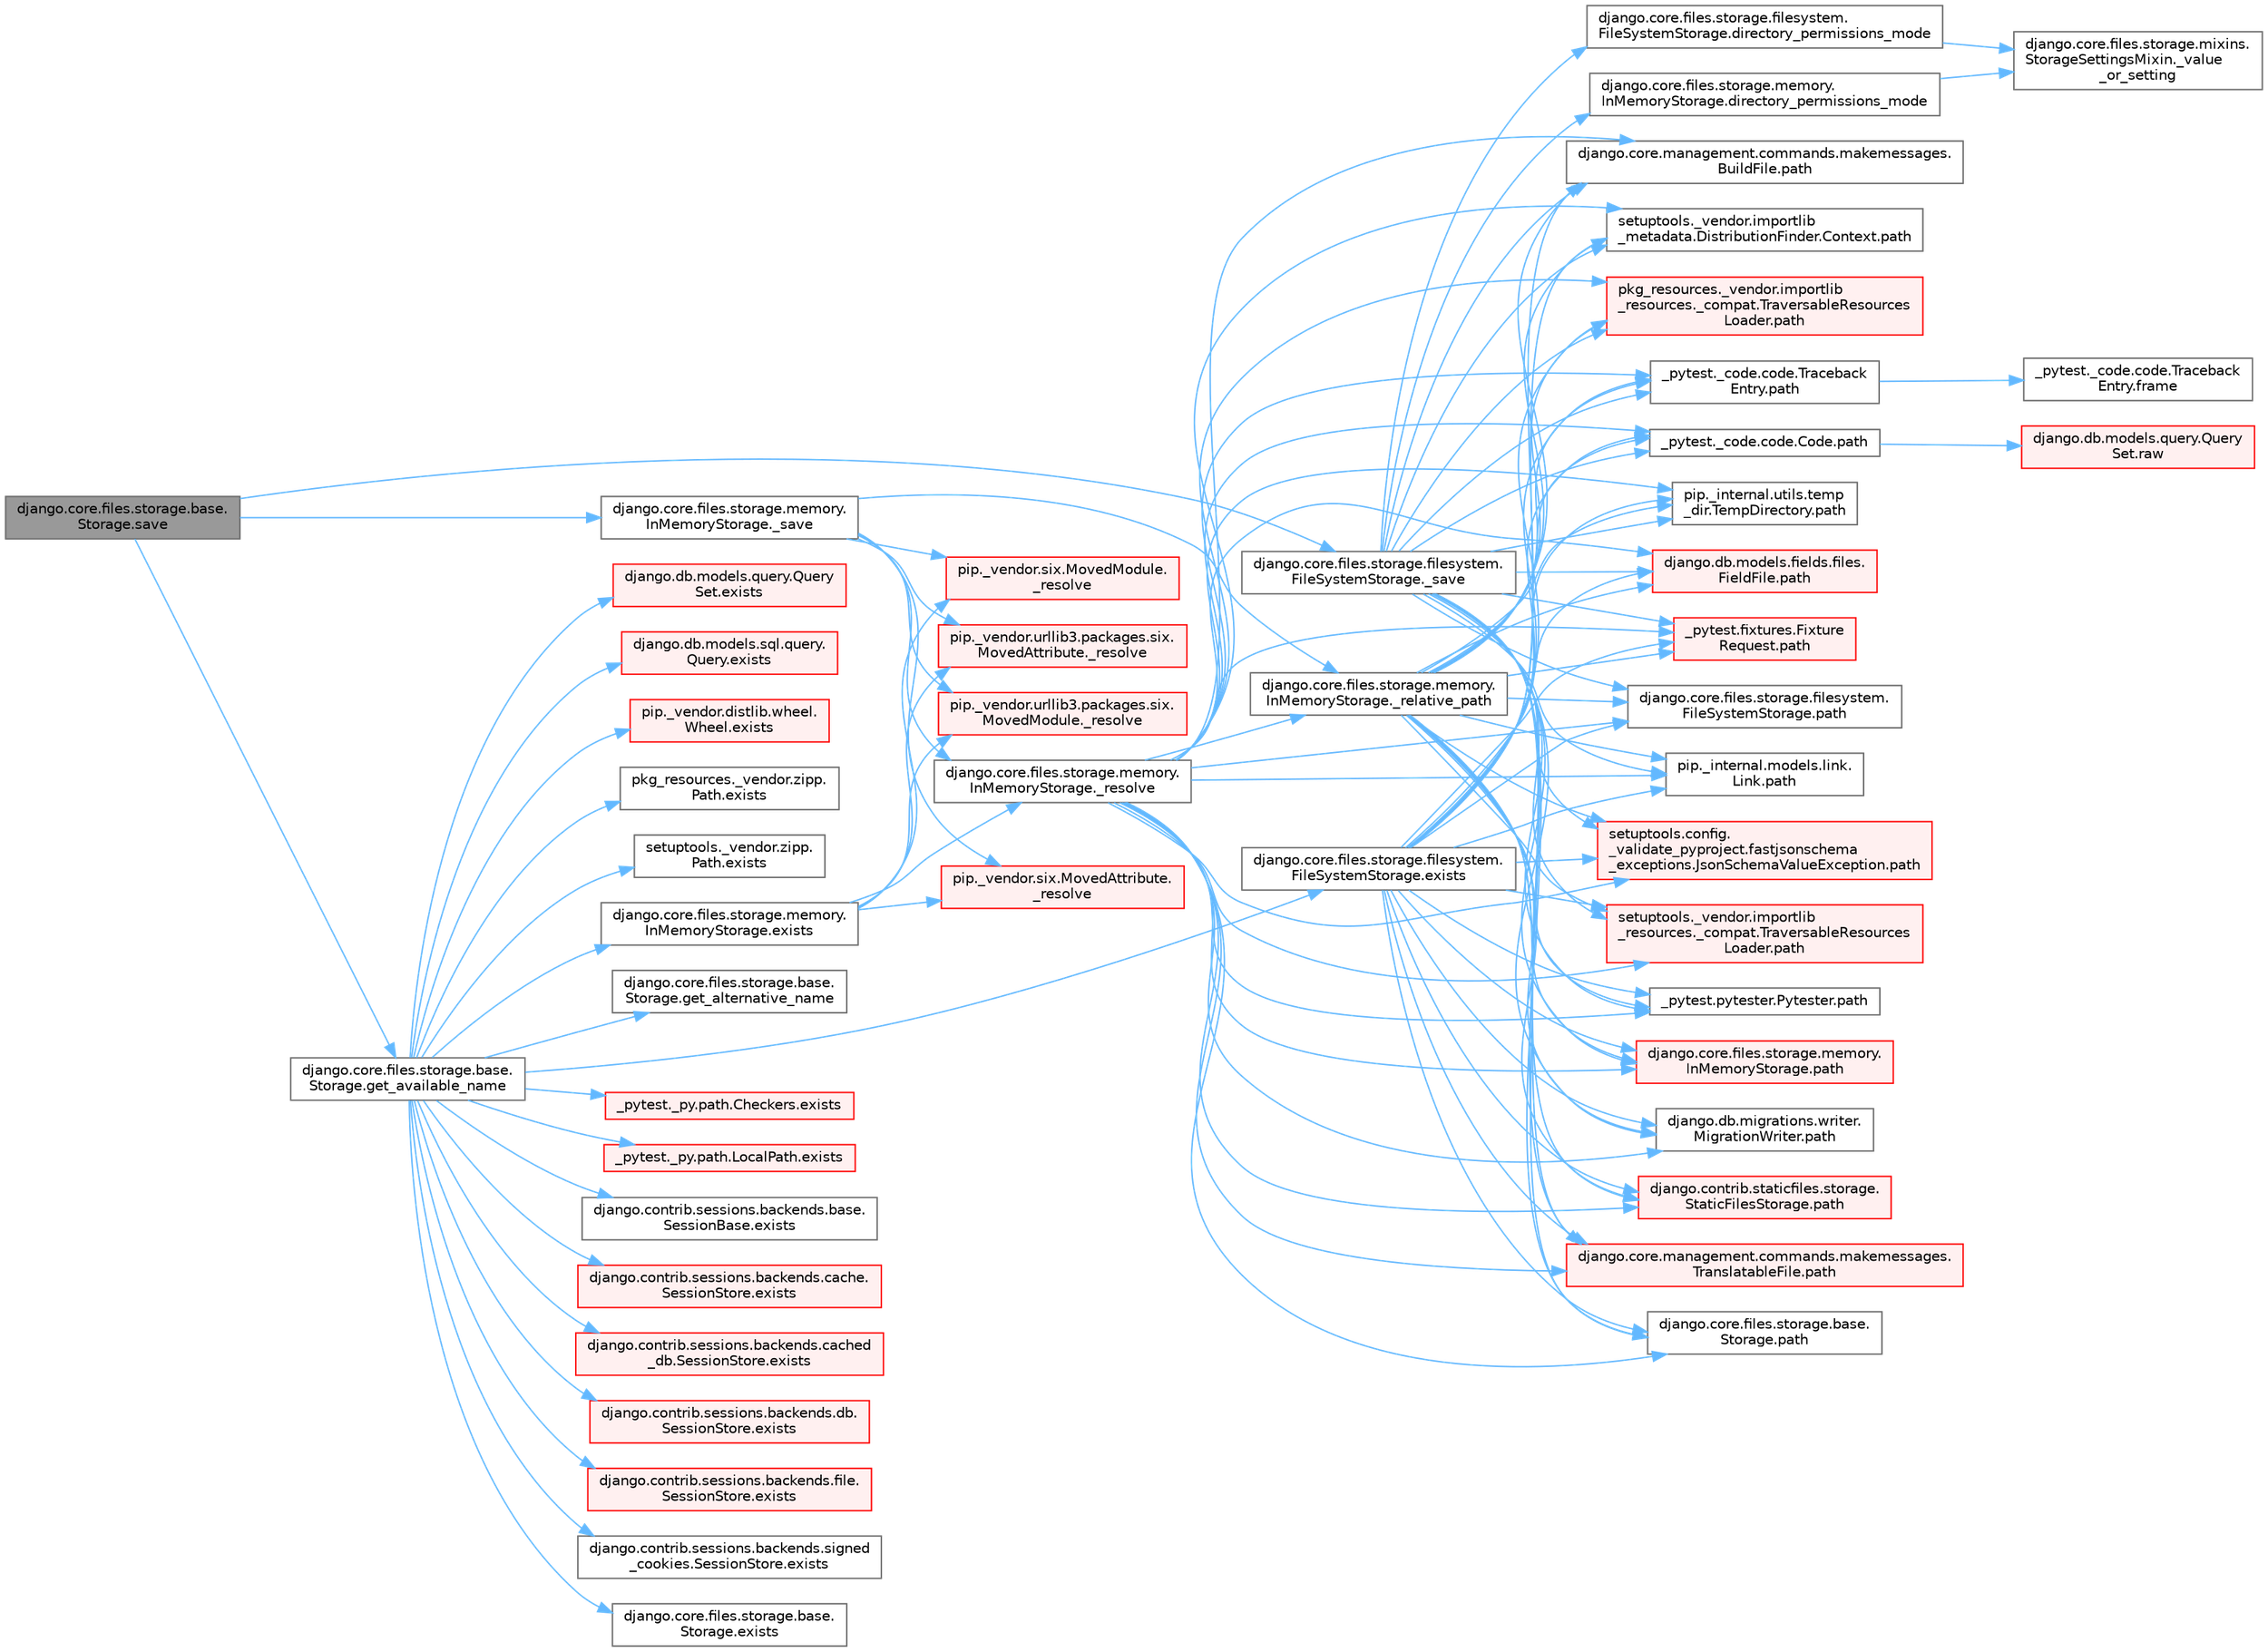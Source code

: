 digraph "django.core.files.storage.base.Storage.save"
{
 // LATEX_PDF_SIZE
  bgcolor="transparent";
  edge [fontname=Helvetica,fontsize=10,labelfontname=Helvetica,labelfontsize=10];
  node [fontname=Helvetica,fontsize=10,shape=box,height=0.2,width=0.4];
  rankdir="LR";
  Node1 [id="Node000001",label="django.core.files.storage.base.\lStorage.save",height=0.2,width=0.4,color="gray40", fillcolor="grey60", style="filled", fontcolor="black",tooltip=" "];
  Node1 -> Node2 [id="edge1_Node000001_Node000002",color="steelblue1",style="solid",tooltip=" "];
  Node2 [id="Node000002",label="django.core.files.storage.filesystem.\lFileSystemStorage._save",height=0.2,width=0.4,color="grey40", fillcolor="white", style="filled",URL="$classdjango_1_1core_1_1files_1_1storage_1_1filesystem_1_1_file_system_storage.html#adbe53c076907f538c9edd1ec24814172",tooltip=" "];
  Node2 -> Node3 [id="edge2_Node000002_Node000003",color="steelblue1",style="solid",tooltip=" "];
  Node3 [id="Node000003",label="django.core.files.storage.filesystem.\lFileSystemStorage.directory_permissions_mode",height=0.2,width=0.4,color="grey40", fillcolor="white", style="filled",URL="$classdjango_1_1core_1_1files_1_1storage_1_1filesystem_1_1_file_system_storage.html#af57794198680c4b92de903681ba4de2d",tooltip=" "];
  Node3 -> Node4 [id="edge3_Node000003_Node000004",color="steelblue1",style="solid",tooltip=" "];
  Node4 [id="Node000004",label="django.core.files.storage.mixins.\lStorageSettingsMixin._value\l_or_setting",height=0.2,width=0.4,color="grey40", fillcolor="white", style="filled",URL="$classdjango_1_1core_1_1files_1_1storage_1_1mixins_1_1_storage_settings_mixin.html#ae7828b7a6aa070fd86fad974406310fc",tooltip=" "];
  Node2 -> Node5 [id="edge4_Node000002_Node000005",color="steelblue1",style="solid",tooltip=" "];
  Node5 [id="Node000005",label="django.core.files.storage.memory.\lInMemoryStorage.directory_permissions_mode",height=0.2,width=0.4,color="grey40", fillcolor="white", style="filled",URL="$classdjango_1_1core_1_1files_1_1storage_1_1memory_1_1_in_memory_storage.html#a6b0e2997ce6dc10e2f110681f772ae57",tooltip=" "];
  Node5 -> Node4 [id="edge5_Node000005_Node000004",color="steelblue1",style="solid",tooltip=" "];
  Node2 -> Node6 [id="edge6_Node000002_Node000006",color="steelblue1",style="solid",tooltip=" "];
  Node6 [id="Node000006",label="_pytest._code.code.Code.path",height=0.2,width=0.4,color="grey40", fillcolor="white", style="filled",URL="$class__pytest_1_1__code_1_1code_1_1_code.html#a1dae55e90750fe77c7517f806a14d864",tooltip=" "];
  Node6 -> Node7 [id="edge7_Node000006_Node000007",color="steelblue1",style="solid",tooltip=" "];
  Node7 [id="Node000007",label="django.db.models.query.Query\lSet.raw",height=0.2,width=0.4,color="red", fillcolor="#FFF0F0", style="filled",URL="$classdjango_1_1db_1_1models_1_1query_1_1_query_set.html#abce199e3993658459fb2f7c2719daa45",tooltip="PUBLIC METHODS THAT RETURN A QUERYSET SUBCLASS #."];
  Node2 -> Node18 [id="edge8_Node000002_Node000018",color="steelblue1",style="solid",tooltip=" "];
  Node18 [id="Node000018",label="_pytest._code.code.Traceback\lEntry.path",height=0.2,width=0.4,color="grey40", fillcolor="white", style="filled",URL="$class__pytest_1_1__code_1_1code_1_1_traceback_entry.html#a5a88b9ae4623733566450a9e7d8387c0",tooltip=" "];
  Node18 -> Node19 [id="edge9_Node000018_Node000019",color="steelblue1",style="solid",tooltip=" "];
  Node19 [id="Node000019",label="_pytest._code.code.Traceback\lEntry.frame",height=0.2,width=0.4,color="grey40", fillcolor="white", style="filled",URL="$class__pytest_1_1__code_1_1code_1_1_traceback_entry.html#a8592e8aeeb3804602a1d6c85fc427f1b",tooltip=" "];
  Node2 -> Node20 [id="edge10_Node000002_Node000020",color="steelblue1",style="solid",tooltip=" "];
  Node20 [id="Node000020",label="_pytest.fixtures.Fixture\lRequest.path",height=0.2,width=0.4,color="red", fillcolor="#FFF0F0", style="filled",URL="$class__pytest_1_1fixtures_1_1_fixture_request.html#a6f6db59812d121b54cd67d5e434e1451",tooltip=" "];
  Node2 -> Node26 [id="edge11_Node000002_Node000026",color="steelblue1",style="solid",tooltip=" "];
  Node26 [id="Node000026",label="_pytest.pytester.Pytester.path",height=0.2,width=0.4,color="grey40", fillcolor="white", style="filled",URL="$class__pytest_1_1pytester_1_1_pytester.html#a403c804f74a87f5e5705774fa896cc1f",tooltip=" "];
  Node2 -> Node27 [id="edge12_Node000002_Node000027",color="steelblue1",style="solid",tooltip=" "];
  Node27 [id="Node000027",label="django.contrib.staticfiles.storage.\lStaticFilesStorage.path",height=0.2,width=0.4,color="red", fillcolor="#FFF0F0", style="filled",URL="$classdjango_1_1contrib_1_1staticfiles_1_1storage_1_1_static_files_storage.html#a4e96cc92fbde7423d1b74f3a50fc0bf6",tooltip=" "];
  Node2 -> Node472 [id="edge13_Node000002_Node000472",color="steelblue1",style="solid",tooltip=" "];
  Node472 [id="Node000472",label="django.core.files.storage.base.\lStorage.path",height=0.2,width=0.4,color="grey40", fillcolor="white", style="filled",URL="$classdjango_1_1core_1_1files_1_1storage_1_1base_1_1_storage.html#a9be8d49a55131dbbab2c5fd57f7e772c",tooltip=" "];
  Node2 -> Node473 [id="edge14_Node000002_Node000473",color="steelblue1",style="solid",tooltip=" "];
  Node473 [id="Node000473",label="django.core.files.storage.filesystem.\lFileSystemStorage.path",height=0.2,width=0.4,color="grey40", fillcolor="white", style="filled",URL="$classdjango_1_1core_1_1files_1_1storage_1_1filesystem_1_1_file_system_storage.html#abf8a7e88eedec3e1b2ea965cc0858d17",tooltip=" "];
  Node2 -> Node474 [id="edge15_Node000002_Node000474",color="steelblue1",style="solid",tooltip=" "];
  Node474 [id="Node000474",label="django.core.files.storage.memory.\lInMemoryStorage.path",height=0.2,width=0.4,color="red", fillcolor="#FFF0F0", style="filled",URL="$classdjango_1_1core_1_1files_1_1storage_1_1memory_1_1_in_memory_storage.html#a466c8e28fd11839318d2e4454b8ef89f",tooltip=" "];
  Node2 -> Node478 [id="edge16_Node000002_Node000478",color="steelblue1",style="solid",tooltip=" "];
  Node478 [id="Node000478",label="django.core.management.commands.makemessages.\lBuildFile.path",height=0.2,width=0.4,color="grey40", fillcolor="white", style="filled",URL="$classdjango_1_1core_1_1management_1_1commands_1_1makemessages_1_1_build_file.html#ac06388718e902543bc00a7c6565105fc",tooltip=" "];
  Node2 -> Node479 [id="edge17_Node000002_Node000479",color="steelblue1",style="solid",tooltip=" "];
  Node479 [id="Node000479",label="django.core.management.commands.makemessages.\lTranslatableFile.path",height=0.2,width=0.4,color="red", fillcolor="#FFF0F0", style="filled",URL="$classdjango_1_1core_1_1management_1_1commands_1_1makemessages_1_1_translatable_file.html#ad851d5e6b8a65f5915ccfd4a30fb8026",tooltip=" "];
  Node2 -> Node480 [id="edge18_Node000002_Node000480",color="steelblue1",style="solid",tooltip=" "];
  Node480 [id="Node000480",label="django.db.migrations.writer.\lMigrationWriter.path",height=0.2,width=0.4,color="grey40", fillcolor="white", style="filled",URL="$classdjango_1_1db_1_1migrations_1_1writer_1_1_migration_writer.html#a45469d67e8f80996c982470d36136184",tooltip=" "];
  Node2 -> Node481 [id="edge19_Node000002_Node000481",color="steelblue1",style="solid",tooltip=" "];
  Node481 [id="Node000481",label="django.db.models.fields.files.\lFieldFile.path",height=0.2,width=0.4,color="red", fillcolor="#FFF0F0", style="filled",URL="$classdjango_1_1db_1_1models_1_1fields_1_1files_1_1_field_file.html#ae91c4ed0643fb9bd8959d0db8eb44f80",tooltip=" "];
  Node2 -> Node577 [id="edge20_Node000002_Node000577",color="steelblue1",style="solid",tooltip=" "];
  Node577 [id="Node000577",label="pip._internal.models.link.\lLink.path",height=0.2,width=0.4,color="grey40", fillcolor="white", style="filled",URL="$classpip_1_1__internal_1_1models_1_1link_1_1_link.html#a30f454216dcb615e3ed986238490f180",tooltip=" "];
  Node2 -> Node578 [id="edge21_Node000002_Node000578",color="steelblue1",style="solid",tooltip=" "];
  Node578 [id="Node000578",label="pip._internal.utils.temp\l_dir.TempDirectory.path",height=0.2,width=0.4,color="grey40", fillcolor="white", style="filled",URL="$classpip_1_1__internal_1_1utils_1_1temp__dir_1_1_temp_directory.html#afe6b2d95c070c6570957de5696ff3a6e",tooltip=" "];
  Node2 -> Node579 [id="edge22_Node000002_Node000579",color="steelblue1",style="solid",tooltip=" "];
  Node579 [id="Node000579",label="pkg_resources._vendor.importlib\l_resources._compat.TraversableResources\lLoader.path",height=0.2,width=0.4,color="red", fillcolor="#FFF0F0", style="filled",URL="$classpkg__resources_1_1__vendor_1_1importlib__resources_1_1__compat_1_1_traversable_resources_loader.html#acfc17872a53cbe02f6c34eda2bb162f2",tooltip=" "];
  Node2 -> Node581 [id="edge23_Node000002_Node000581",color="steelblue1",style="solid",tooltip=" "];
  Node581 [id="Node000581",label="setuptools._vendor.importlib\l_metadata.DistributionFinder.Context.path",height=0.2,width=0.4,color="grey40", fillcolor="white", style="filled",URL="$classsetuptools_1_1__vendor_1_1importlib__metadata_1_1_distribution_finder_1_1_context.html#a84a429ddce40738ea5c0edb53799ee8d",tooltip=" "];
  Node2 -> Node582 [id="edge24_Node000002_Node000582",color="steelblue1",style="solid",tooltip=" "];
  Node582 [id="Node000582",label="setuptools._vendor.importlib\l_resources._compat.TraversableResources\lLoader.path",height=0.2,width=0.4,color="red", fillcolor="#FFF0F0", style="filled",URL="$classsetuptools_1_1__vendor_1_1importlib__resources_1_1__compat_1_1_traversable_resources_loader.html#a9b9cf5b6723d48f7a779b6ae71d53699",tooltip=" "];
  Node2 -> Node583 [id="edge25_Node000002_Node000583",color="steelblue1",style="solid",tooltip=" "];
  Node583 [id="Node000583",label="setuptools.config.\l_validate_pyproject.fastjsonschema\l_exceptions.JsonSchemaValueException.path",height=0.2,width=0.4,color="red", fillcolor="#FFF0F0", style="filled",URL="$classsetuptools_1_1config_1_1__validate__pyproject_1_1fastjsonschema__exceptions_1_1_json_schema_value_exception.html#a59179b3d1dc16c7087530bbc10bcf857",tooltip=" "];
  Node1 -> Node4522 [id="edge26_Node000001_Node004522",color="steelblue1",style="solid",tooltip=" "];
  Node4522 [id="Node004522",label="django.core.files.storage.memory.\lInMemoryStorage._save",height=0.2,width=0.4,color="grey40", fillcolor="white", style="filled",URL="$classdjango_1_1core_1_1files_1_1storage_1_1memory_1_1_in_memory_storage.html#a7f1936a7fe1a8aab234e7774245d0ca3",tooltip=" "];
  Node4522 -> Node1739 [id="edge27_Node004522_Node001739",color="steelblue1",style="solid",tooltip=" "];
  Node1739 [id="Node001739",label="django.core.files.storage.memory.\lInMemoryStorage._relative_path",height=0.2,width=0.4,color="grey40", fillcolor="white", style="filled",URL="$classdjango_1_1core_1_1files_1_1storage_1_1memory_1_1_in_memory_storage.html#ac55022122cbce7480d2544d78cb961a8",tooltip=" "];
  Node1739 -> Node6 [id="edge28_Node001739_Node000006",color="steelblue1",style="solid",tooltip=" "];
  Node1739 -> Node18 [id="edge29_Node001739_Node000018",color="steelblue1",style="solid",tooltip=" "];
  Node1739 -> Node20 [id="edge30_Node001739_Node000020",color="steelblue1",style="solid",tooltip=" "];
  Node1739 -> Node26 [id="edge31_Node001739_Node000026",color="steelblue1",style="solid",tooltip=" "];
  Node1739 -> Node27 [id="edge32_Node001739_Node000027",color="steelblue1",style="solid",tooltip=" "];
  Node1739 -> Node472 [id="edge33_Node001739_Node000472",color="steelblue1",style="solid",tooltip=" "];
  Node1739 -> Node473 [id="edge34_Node001739_Node000473",color="steelblue1",style="solid",tooltip=" "];
  Node1739 -> Node474 [id="edge35_Node001739_Node000474",color="steelblue1",style="solid",tooltip=" "];
  Node1739 -> Node478 [id="edge36_Node001739_Node000478",color="steelblue1",style="solid",tooltip=" "];
  Node1739 -> Node479 [id="edge37_Node001739_Node000479",color="steelblue1",style="solid",tooltip=" "];
  Node1739 -> Node480 [id="edge38_Node001739_Node000480",color="steelblue1",style="solid",tooltip=" "];
  Node1739 -> Node481 [id="edge39_Node001739_Node000481",color="steelblue1",style="solid",tooltip=" "];
  Node1739 -> Node577 [id="edge40_Node001739_Node000577",color="steelblue1",style="solid",tooltip=" "];
  Node1739 -> Node578 [id="edge41_Node001739_Node000578",color="steelblue1",style="solid",tooltip=" "];
  Node1739 -> Node579 [id="edge42_Node001739_Node000579",color="steelblue1",style="solid",tooltip=" "];
  Node1739 -> Node581 [id="edge43_Node001739_Node000581",color="steelblue1",style="solid",tooltip=" "];
  Node1739 -> Node582 [id="edge44_Node001739_Node000582",color="steelblue1",style="solid",tooltip=" "];
  Node1739 -> Node583 [id="edge45_Node001739_Node000583",color="steelblue1",style="solid",tooltip=" "];
  Node4522 -> Node1738 [id="edge46_Node004522_Node001738",color="steelblue1",style="solid",tooltip=" "];
  Node1738 [id="Node001738",label="django.core.files.storage.memory.\lInMemoryStorage._resolve",height=0.2,width=0.4,color="grey40", fillcolor="white", style="filled",URL="$classdjango_1_1core_1_1files_1_1storage_1_1memory_1_1_in_memory_storage.html#a2bef8461f4f35675479c14e705ed4055",tooltip=" "];
  Node1738 -> Node1739 [id="edge47_Node001738_Node001739",color="steelblue1",style="solid",tooltip=" "];
  Node1738 -> Node6 [id="edge48_Node001738_Node000006",color="steelblue1",style="solid",tooltip=" "];
  Node1738 -> Node18 [id="edge49_Node001738_Node000018",color="steelblue1",style="solid",tooltip=" "];
  Node1738 -> Node20 [id="edge50_Node001738_Node000020",color="steelblue1",style="solid",tooltip=" "];
  Node1738 -> Node26 [id="edge51_Node001738_Node000026",color="steelblue1",style="solid",tooltip=" "];
  Node1738 -> Node27 [id="edge52_Node001738_Node000027",color="steelblue1",style="solid",tooltip=" "];
  Node1738 -> Node472 [id="edge53_Node001738_Node000472",color="steelblue1",style="solid",tooltip=" "];
  Node1738 -> Node473 [id="edge54_Node001738_Node000473",color="steelblue1",style="solid",tooltip=" "];
  Node1738 -> Node474 [id="edge55_Node001738_Node000474",color="steelblue1",style="solid",tooltip=" "];
  Node1738 -> Node478 [id="edge56_Node001738_Node000478",color="steelblue1",style="solid",tooltip=" "];
  Node1738 -> Node479 [id="edge57_Node001738_Node000479",color="steelblue1",style="solid",tooltip=" "];
  Node1738 -> Node480 [id="edge58_Node001738_Node000480",color="steelblue1",style="solid",tooltip=" "];
  Node1738 -> Node481 [id="edge59_Node001738_Node000481",color="steelblue1",style="solid",tooltip=" "];
  Node1738 -> Node577 [id="edge60_Node001738_Node000577",color="steelblue1",style="solid",tooltip=" "];
  Node1738 -> Node578 [id="edge61_Node001738_Node000578",color="steelblue1",style="solid",tooltip=" "];
  Node1738 -> Node579 [id="edge62_Node001738_Node000579",color="steelblue1",style="solid",tooltip=" "];
  Node1738 -> Node581 [id="edge63_Node001738_Node000581",color="steelblue1",style="solid",tooltip=" "];
  Node1738 -> Node582 [id="edge64_Node001738_Node000582",color="steelblue1",style="solid",tooltip=" "];
  Node1738 -> Node583 [id="edge65_Node001738_Node000583",color="steelblue1",style="solid",tooltip=" "];
  Node4522 -> Node1740 [id="edge66_Node004522_Node001740",color="steelblue1",style="solid",tooltip=" "];
  Node1740 [id="Node001740",label="pip._vendor.six.MovedAttribute.\l_resolve",height=0.2,width=0.4,color="red", fillcolor="#FFF0F0", style="filled",URL="$classpip_1_1__vendor_1_1six_1_1_moved_attribute.html#a60cdbd707c7d372e9a6717aaf5ed4ab9",tooltip=" "];
  Node4522 -> Node1745 [id="edge67_Node004522_Node001745",color="steelblue1",style="solid",tooltip=" "];
  Node1745 [id="Node001745",label="pip._vendor.six.MovedModule.\l_resolve",height=0.2,width=0.4,color="red", fillcolor="#FFF0F0", style="filled",URL="$classpip_1_1__vendor_1_1six_1_1_moved_module.html#acea4af6aa51f51333372d3c5e8858c44",tooltip=" "];
  Node4522 -> Node1746 [id="edge68_Node004522_Node001746",color="steelblue1",style="solid",tooltip=" "];
  Node1746 [id="Node001746",label="pip._vendor.urllib3.packages.six.\lMovedAttribute._resolve",height=0.2,width=0.4,color="red", fillcolor="#FFF0F0", style="filled",URL="$classpip_1_1__vendor_1_1urllib3_1_1packages_1_1six_1_1_moved_attribute.html#a0829a257e906c213c037f0f1cdc08794",tooltip=" "];
  Node4522 -> Node1748 [id="edge69_Node004522_Node001748",color="steelblue1",style="solid",tooltip=" "];
  Node1748 [id="Node001748",label="pip._vendor.urllib3.packages.six.\lMovedModule._resolve",height=0.2,width=0.4,color="red", fillcolor="#FFF0F0", style="filled",URL="$classpip_1_1__vendor_1_1urllib3_1_1packages_1_1six_1_1_moved_module.html#a518e36b4d3dea4fd894912af274793e0",tooltip=" "];
  Node1 -> Node4523 [id="edge70_Node000001_Node004523",color="steelblue1",style="solid",tooltip=" "];
  Node4523 [id="Node004523",label="django.core.files.storage.base.\lStorage.get_available_name",height=0.2,width=0.4,color="grey40", fillcolor="white", style="filled",URL="$classdjango_1_1core_1_1files_1_1storage_1_1base_1_1_storage.html#a2cd94744363c607f8025623f0b0a6d10",tooltip=" "];
  Node4523 -> Node1467 [id="edge71_Node004523_Node001467",color="steelblue1",style="solid",tooltip=" "];
  Node1467 [id="Node001467",label="_pytest._py.path.Checkers.exists",height=0.2,width=0.4,color="red", fillcolor="#FFF0F0", style="filled",URL="$class__pytest_1_1__py_1_1path_1_1_checkers.html#a6dedf7a0277eaf69dd3a07ba46033cd0",tooltip=" "];
  Node4523 -> Node1468 [id="edge72_Node004523_Node001468",color="steelblue1",style="solid",tooltip=" "];
  Node1468 [id="Node001468",label="_pytest._py.path.LocalPath.exists",height=0.2,width=0.4,color="red", fillcolor="#FFF0F0", style="filled",URL="$class__pytest_1_1__py_1_1path_1_1_local_path.html#a3fbaec6b6f93562fa73a23530e92d148",tooltip=" "];
  Node4523 -> Node3297 [id="edge73_Node004523_Node003297",color="steelblue1",style="solid",tooltip=" "];
  Node3297 [id="Node003297",label="django.contrib.sessions.backends.base.\lSessionBase.exists",height=0.2,width=0.4,color="grey40", fillcolor="white", style="filled",URL="$classdjango_1_1contrib_1_1sessions_1_1backends_1_1base_1_1_session_base.html#a7bf2b4a5ceb726441c06bf9122c392ab",tooltip=" "];
  Node4523 -> Node3298 [id="edge74_Node004523_Node003298",color="steelblue1",style="solid",tooltip=" "];
  Node3298 [id="Node003298",label="django.contrib.sessions.backends.cache.\lSessionStore.exists",height=0.2,width=0.4,color="red", fillcolor="#FFF0F0", style="filled",URL="$classdjango_1_1contrib_1_1sessions_1_1backends_1_1cache_1_1_session_store.html#a253d926e3014bb124eaa4c182a641d66",tooltip=" "];
  Node4523 -> Node3299 [id="edge75_Node004523_Node003299",color="steelblue1",style="solid",tooltip=" "];
  Node3299 [id="Node003299",label="django.contrib.sessions.backends.cached\l_db.SessionStore.exists",height=0.2,width=0.4,color="red", fillcolor="#FFF0F0", style="filled",URL="$classdjango_1_1contrib_1_1sessions_1_1backends_1_1cached__db_1_1_session_store.html#ab4d6e8179354888e2ce4f8deb80d49f4",tooltip=" "];
  Node4523 -> Node3300 [id="edge76_Node004523_Node003300",color="steelblue1",style="solid",tooltip=" "];
  Node3300 [id="Node003300",label="django.contrib.sessions.backends.db.\lSessionStore.exists",height=0.2,width=0.4,color="red", fillcolor="#FFF0F0", style="filled",URL="$classdjango_1_1contrib_1_1sessions_1_1backends_1_1db_1_1_session_store.html#ad80b6beee2197e5e67edc89f63c95bf5",tooltip=" "];
  Node4523 -> Node3301 [id="edge77_Node004523_Node003301",color="steelblue1",style="solid",tooltip=" "];
  Node3301 [id="Node003301",label="django.contrib.sessions.backends.file.\lSessionStore.exists",height=0.2,width=0.4,color="red", fillcolor="#FFF0F0", style="filled",URL="$classdjango_1_1contrib_1_1sessions_1_1backends_1_1file_1_1_session_store.html#ac71713367271770f0725f65d90ea66c5",tooltip=" "];
  Node4523 -> Node3302 [id="edge78_Node004523_Node003302",color="steelblue1",style="solid",tooltip=" "];
  Node3302 [id="Node003302",label="django.contrib.sessions.backends.signed\l_cookies.SessionStore.exists",height=0.2,width=0.4,color="grey40", fillcolor="white", style="filled",URL="$classdjango_1_1contrib_1_1sessions_1_1backends_1_1signed__cookies_1_1_session_store.html#a1aebd5a329bcb1ea4b1faf11e6c8eb81",tooltip=" "];
  Node4523 -> Node3303 [id="edge79_Node004523_Node003303",color="steelblue1",style="solid",tooltip=" "];
  Node3303 [id="Node003303",label="django.core.files.storage.base.\lStorage.exists",height=0.2,width=0.4,color="grey40", fillcolor="white", style="filled",URL="$classdjango_1_1core_1_1files_1_1storage_1_1base_1_1_storage.html#ad961e78432576b47c491cba6b9e53a33",tooltip=" "];
  Node4523 -> Node3304 [id="edge80_Node004523_Node003304",color="steelblue1",style="solid",tooltip=" "];
  Node3304 [id="Node003304",label="django.core.files.storage.filesystem.\lFileSystemStorage.exists",height=0.2,width=0.4,color="grey40", fillcolor="white", style="filled",URL="$classdjango_1_1core_1_1files_1_1storage_1_1filesystem_1_1_file_system_storage.html#a09638d435096d0b39bdbeaed81148baa",tooltip=" "];
  Node3304 -> Node6 [id="edge81_Node003304_Node000006",color="steelblue1",style="solid",tooltip=" "];
  Node3304 -> Node18 [id="edge82_Node003304_Node000018",color="steelblue1",style="solid",tooltip=" "];
  Node3304 -> Node20 [id="edge83_Node003304_Node000020",color="steelblue1",style="solid",tooltip=" "];
  Node3304 -> Node26 [id="edge84_Node003304_Node000026",color="steelblue1",style="solid",tooltip=" "];
  Node3304 -> Node27 [id="edge85_Node003304_Node000027",color="steelblue1",style="solid",tooltip=" "];
  Node3304 -> Node472 [id="edge86_Node003304_Node000472",color="steelblue1",style="solid",tooltip=" "];
  Node3304 -> Node473 [id="edge87_Node003304_Node000473",color="steelblue1",style="solid",tooltip=" "];
  Node3304 -> Node474 [id="edge88_Node003304_Node000474",color="steelblue1",style="solid",tooltip=" "];
  Node3304 -> Node478 [id="edge89_Node003304_Node000478",color="steelblue1",style="solid",tooltip=" "];
  Node3304 -> Node479 [id="edge90_Node003304_Node000479",color="steelblue1",style="solid",tooltip=" "];
  Node3304 -> Node480 [id="edge91_Node003304_Node000480",color="steelblue1",style="solid",tooltip=" "];
  Node3304 -> Node481 [id="edge92_Node003304_Node000481",color="steelblue1",style="solid",tooltip=" "];
  Node3304 -> Node577 [id="edge93_Node003304_Node000577",color="steelblue1",style="solid",tooltip=" "];
  Node3304 -> Node578 [id="edge94_Node003304_Node000578",color="steelblue1",style="solid",tooltip=" "];
  Node3304 -> Node579 [id="edge95_Node003304_Node000579",color="steelblue1",style="solid",tooltip=" "];
  Node3304 -> Node581 [id="edge96_Node003304_Node000581",color="steelblue1",style="solid",tooltip=" "];
  Node3304 -> Node582 [id="edge97_Node003304_Node000582",color="steelblue1",style="solid",tooltip=" "];
  Node3304 -> Node583 [id="edge98_Node003304_Node000583",color="steelblue1",style="solid",tooltip=" "];
  Node4523 -> Node3305 [id="edge99_Node004523_Node003305",color="steelblue1",style="solid",tooltip=" "];
  Node3305 [id="Node003305",label="django.core.files.storage.memory.\lInMemoryStorage.exists",height=0.2,width=0.4,color="grey40", fillcolor="white", style="filled",URL="$classdjango_1_1core_1_1files_1_1storage_1_1memory_1_1_in_memory_storage.html#a0fc0341e2cd9d6dd1d84facce7595070",tooltip=" "];
  Node3305 -> Node1738 [id="edge100_Node003305_Node001738",color="steelblue1",style="solid",tooltip=" "];
  Node3305 -> Node1740 [id="edge101_Node003305_Node001740",color="steelblue1",style="solid",tooltip=" "];
  Node3305 -> Node1745 [id="edge102_Node003305_Node001745",color="steelblue1",style="solid",tooltip=" "];
  Node3305 -> Node1746 [id="edge103_Node003305_Node001746",color="steelblue1",style="solid",tooltip=" "];
  Node3305 -> Node1748 [id="edge104_Node003305_Node001748",color="steelblue1",style="solid",tooltip=" "];
  Node4523 -> Node3306 [id="edge105_Node004523_Node003306",color="steelblue1",style="solid",tooltip=" "];
  Node3306 [id="Node003306",label="django.db.models.query.Query\lSet.exists",height=0.2,width=0.4,color="red", fillcolor="#FFF0F0", style="filled",URL="$classdjango_1_1db_1_1models_1_1query_1_1_query_set.html#ae07119b93f36fe3af50d3ee7538a68d1",tooltip=" "];
  Node4523 -> Node3307 [id="edge106_Node004523_Node003307",color="steelblue1",style="solid",tooltip=" "];
  Node3307 [id="Node003307",label="django.db.models.sql.query.\lQuery.exists",height=0.2,width=0.4,color="red", fillcolor="#FFF0F0", style="filled",URL="$classdjango_1_1db_1_1models_1_1sql_1_1query_1_1_query.html#ae5c8bc324c4badfdcba3d115464be353",tooltip=" "];
  Node4523 -> Node3308 [id="edge107_Node004523_Node003308",color="steelblue1",style="solid",tooltip=" "];
  Node3308 [id="Node003308",label="pip._vendor.distlib.wheel.\lWheel.exists",height=0.2,width=0.4,color="red", fillcolor="#FFF0F0", style="filled",URL="$classpip_1_1__vendor_1_1distlib_1_1wheel_1_1_wheel.html#a9ea7ded38fabd19aa8604ad550a8d6aa",tooltip=" "];
  Node4523 -> Node3309 [id="edge108_Node004523_Node003309",color="steelblue1",style="solid",tooltip=" "];
  Node3309 [id="Node003309",label="pkg_resources._vendor.zipp.\lPath.exists",height=0.2,width=0.4,color="grey40", fillcolor="white", style="filled",URL="$classpkg__resources_1_1__vendor_1_1zipp_1_1_path.html#ad9384fc611ced67d371e1dd1af2973c5",tooltip=" "];
  Node4523 -> Node3310 [id="edge109_Node004523_Node003310",color="steelblue1",style="solid",tooltip=" "];
  Node3310 [id="Node003310",label="setuptools._vendor.zipp.\lPath.exists",height=0.2,width=0.4,color="grey40", fillcolor="white", style="filled",URL="$classsetuptools_1_1__vendor_1_1zipp_1_1_path.html#a6131d6744eee53e9565869e765cda545",tooltip=" "];
  Node4523 -> Node4524 [id="edge110_Node004523_Node004524",color="steelblue1",style="solid",tooltip=" "];
  Node4524 [id="Node004524",label="django.core.files.storage.base.\lStorage.get_alternative_name",height=0.2,width=0.4,color="grey40", fillcolor="white", style="filled",URL="$classdjango_1_1core_1_1files_1_1storage_1_1base_1_1_storage.html#a14c46851cd544f54845bc1dda9f796a5",tooltip=" "];
}

